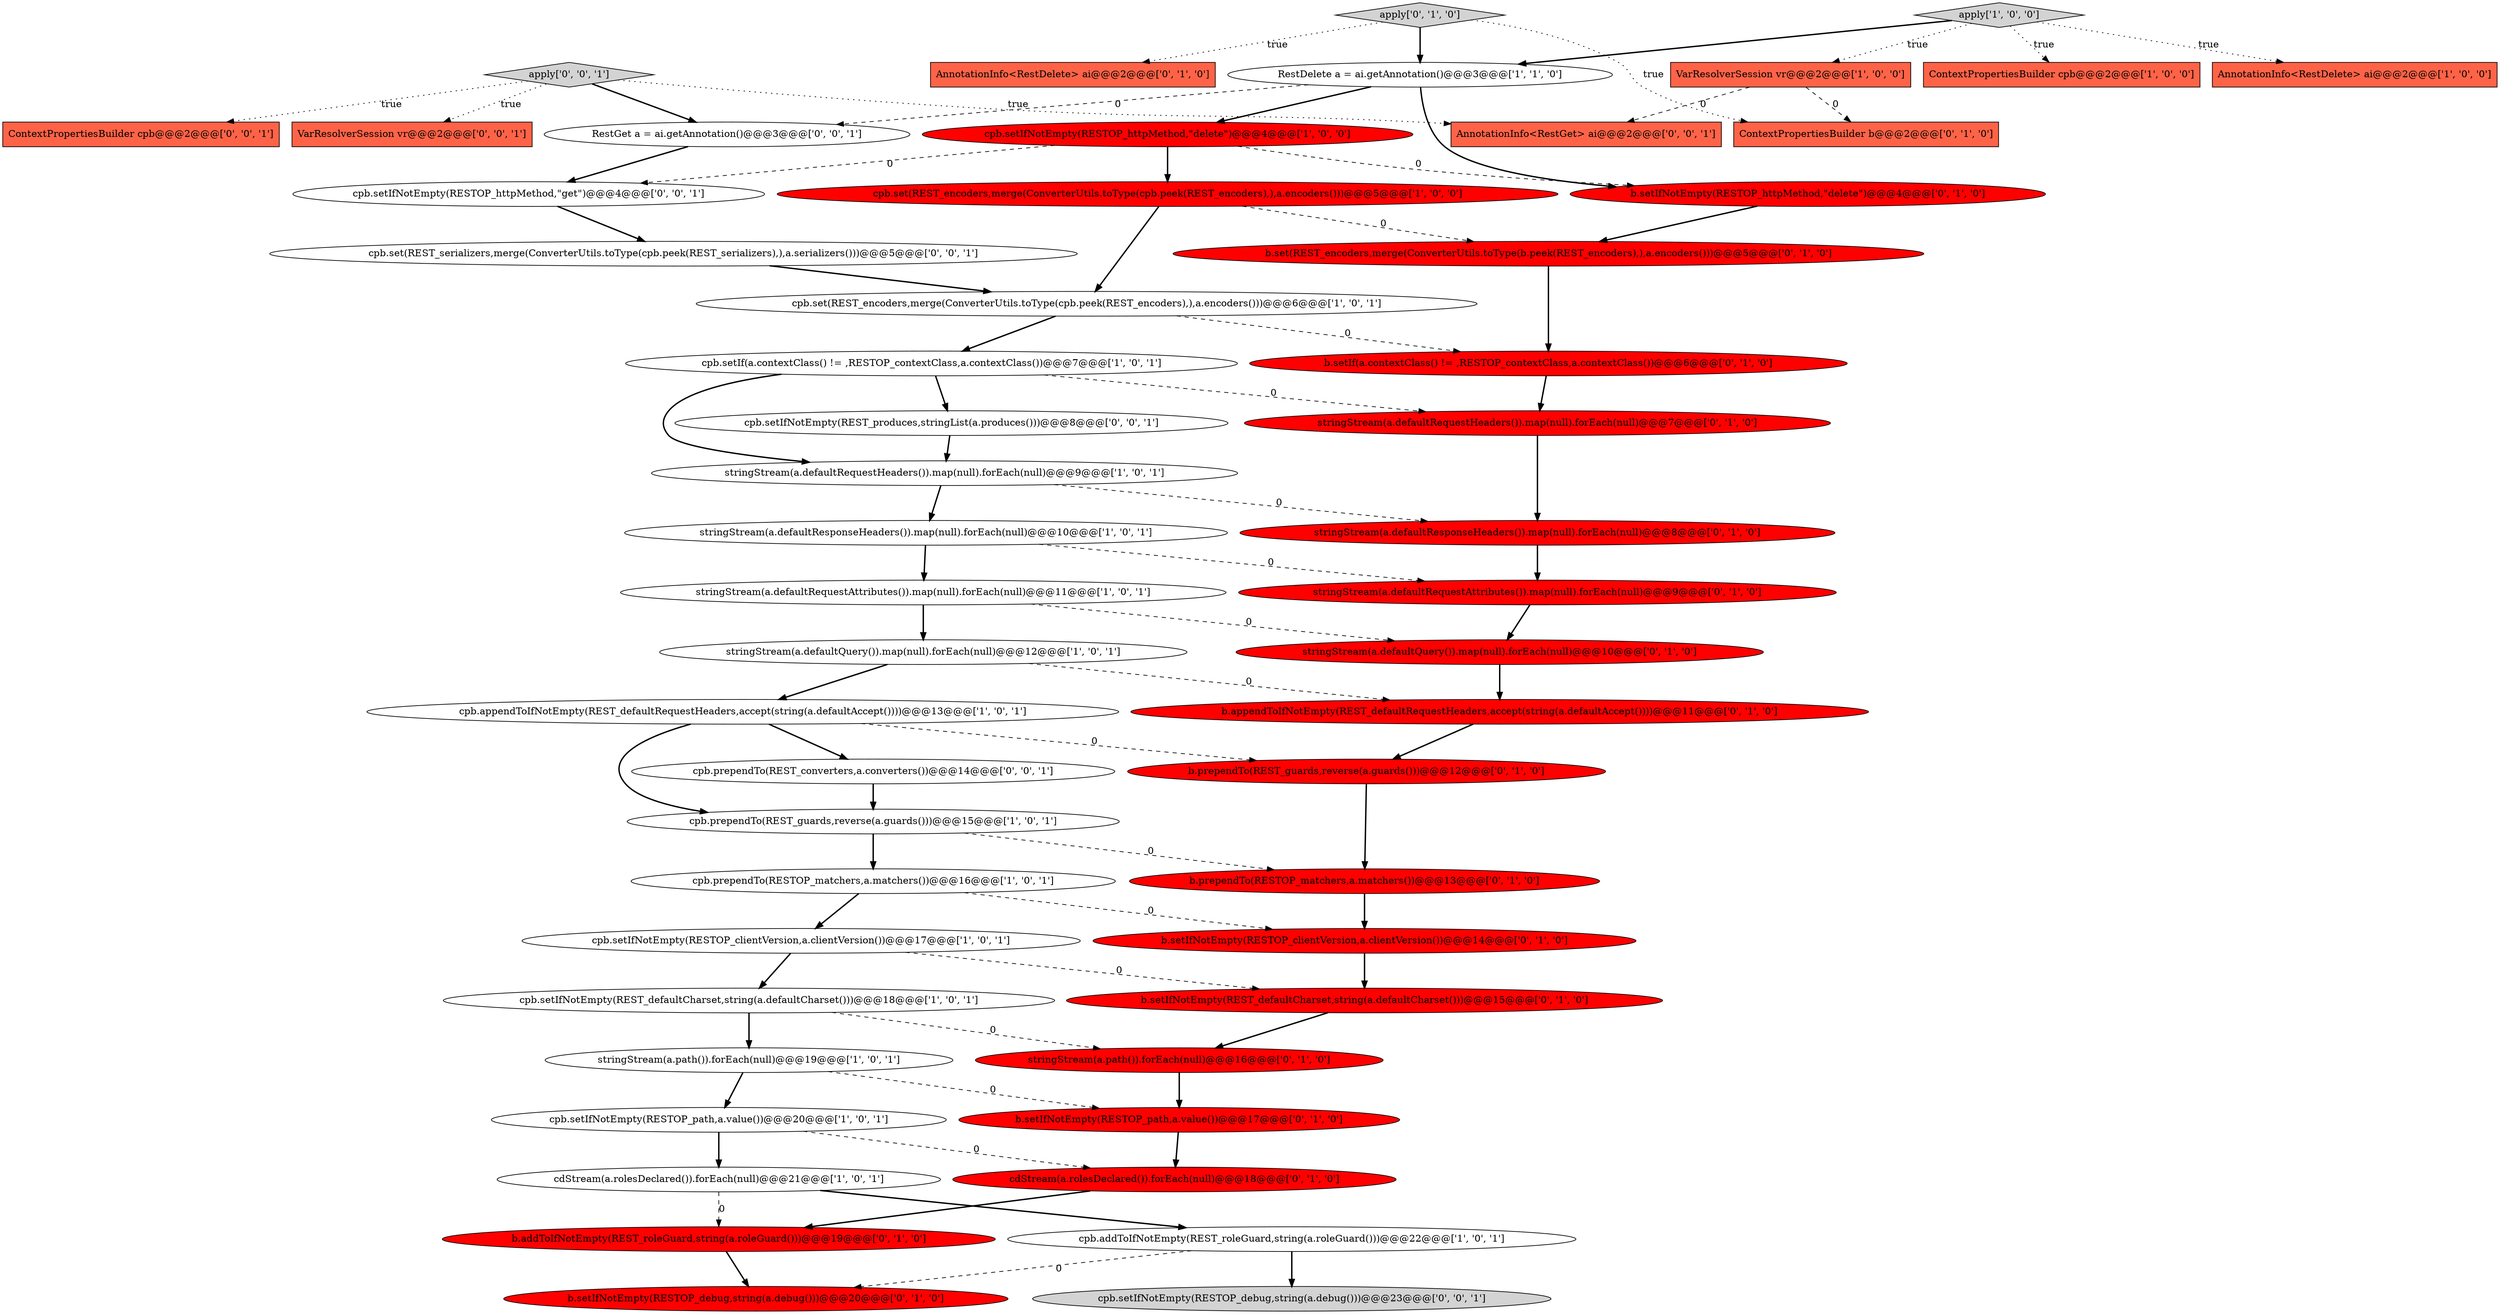 digraph {
45 [style = filled, label = "ContextPropertiesBuilder cpb@@@2@@@['0', '0', '1']", fillcolor = tomato, shape = box image = "AAA0AAABBB3BBB"];
0 [style = filled, label = "AnnotationInfo<RestDelete> ai@@@2@@@['1', '0', '0']", fillcolor = tomato, shape = box image = "AAA0AAABBB1BBB"];
10 [style = filled, label = "stringStream(a.path()).forEach(null)@@@19@@@['1', '0', '1']", fillcolor = white, shape = ellipse image = "AAA0AAABBB1BBB"];
38 [style = filled, label = "stringStream(a.path()).forEach(null)@@@16@@@['0', '1', '0']", fillcolor = red, shape = ellipse image = "AAA1AAABBB2BBB"];
48 [style = filled, label = "cpb.prependTo(REST_converters,a.converters())@@@14@@@['0', '0', '1']", fillcolor = white, shape = ellipse image = "AAA0AAABBB3BBB"];
25 [style = filled, label = "b.addToIfNotEmpty(REST_roleGuard,string(a.roleGuard()))@@@19@@@['0', '1', '0']", fillcolor = red, shape = ellipse image = "AAA1AAABBB2BBB"];
51 [style = filled, label = "cpb.setIfNotEmpty(RESTOP_debug,string(a.debug()))@@@23@@@['0', '0', '1']", fillcolor = lightgray, shape = ellipse image = "AAA0AAABBB3BBB"];
31 [style = filled, label = "b.setIfNotEmpty(RESTOP_httpMethod,\"delete\")@@@4@@@['0', '1', '0']", fillcolor = red, shape = ellipse image = "AAA1AAABBB2BBB"];
15 [style = filled, label = "stringStream(a.defaultRequestHeaders()).map(null).forEach(null)@@@9@@@['1', '0', '1']", fillcolor = white, shape = ellipse image = "AAA0AAABBB1BBB"];
18 [style = filled, label = "stringStream(a.defaultResponseHeaders()).map(null).forEach(null)@@@10@@@['1', '0', '1']", fillcolor = white, shape = ellipse image = "AAA0AAABBB1BBB"];
1 [style = filled, label = "cpb.prependTo(REST_guards,reverse(a.guards()))@@@15@@@['1', '0', '1']", fillcolor = white, shape = ellipse image = "AAA0AAABBB1BBB"];
37 [style = filled, label = "stringStream(a.defaultRequestAttributes()).map(null).forEach(null)@@@9@@@['0', '1', '0']", fillcolor = red, shape = ellipse image = "AAA1AAABBB2BBB"];
41 [style = filled, label = "b.setIfNotEmpty(RESTOP_debug,string(a.debug()))@@@20@@@['0', '1', '0']", fillcolor = red, shape = ellipse image = "AAA1AAABBB2BBB"];
44 [style = filled, label = "cpb.setIfNotEmpty(REST_produces,stringList(a.produces()))@@@8@@@['0', '0', '1']", fillcolor = white, shape = ellipse image = "AAA0AAABBB3BBB"];
29 [style = filled, label = "b.prependTo(REST_guards,reverse(a.guards()))@@@12@@@['0', '1', '0']", fillcolor = red, shape = ellipse image = "AAA1AAABBB2BBB"];
9 [style = filled, label = "cpb.appendToIfNotEmpty(REST_defaultRequestHeaders,accept(string(a.defaultAccept())))@@@13@@@['1', '0', '1']", fillcolor = white, shape = ellipse image = "AAA0AAABBB1BBB"];
30 [style = filled, label = "AnnotationInfo<RestDelete> ai@@@2@@@['0', '1', '0']", fillcolor = tomato, shape = box image = "AAA0AAABBB2BBB"];
43 [style = filled, label = "apply['0', '0', '1']", fillcolor = lightgray, shape = diamond image = "AAA0AAABBB3BBB"];
4 [style = filled, label = "cpb.setIfNotEmpty(RESTOP_clientVersion,a.clientVersion())@@@17@@@['1', '0', '1']", fillcolor = white, shape = ellipse image = "AAA0AAABBB1BBB"];
5 [style = filled, label = "RestDelete a = ai.getAnnotation()@@@3@@@['1', '1', '0']", fillcolor = white, shape = ellipse image = "AAA0AAABBB1BBB"];
35 [style = filled, label = "stringStream(a.defaultResponseHeaders()).map(null).forEach(null)@@@8@@@['0', '1', '0']", fillcolor = red, shape = ellipse image = "AAA1AAABBB2BBB"];
14 [style = filled, label = "cpb.setIf(a.contextClass() != ,RESTOP_contextClass,a.contextClass())@@@7@@@['1', '0', '1']", fillcolor = white, shape = ellipse image = "AAA0AAABBB1BBB"];
12 [style = filled, label = "ContextPropertiesBuilder cpb@@@2@@@['1', '0', '0']", fillcolor = tomato, shape = box image = "AAA0AAABBB1BBB"];
17 [style = filled, label = "VarResolverSession vr@@@2@@@['1', '0', '0']", fillcolor = tomato, shape = box image = "AAA1AAABBB1BBB"];
26 [style = filled, label = "b.setIf(a.contextClass() != ,RESTOP_contextClass,a.contextClass())@@@6@@@['0', '1', '0']", fillcolor = red, shape = ellipse image = "AAA1AAABBB2BBB"];
42 [style = filled, label = "cpb.setIfNotEmpty(RESTOP_httpMethod,\"get\")@@@4@@@['0', '0', '1']", fillcolor = white, shape = ellipse image = "AAA0AAABBB3BBB"];
47 [style = filled, label = "VarResolverSession vr@@@2@@@['0', '0', '1']", fillcolor = tomato, shape = box image = "AAA0AAABBB3BBB"];
50 [style = filled, label = "cpb.set(REST_serializers,merge(ConverterUtils.toType(cpb.peek(REST_serializers),),a.serializers()))@@@5@@@['0', '0', '1']", fillcolor = white, shape = ellipse image = "AAA0AAABBB3BBB"];
3 [style = filled, label = "cpb.prependTo(RESTOP_matchers,a.matchers())@@@16@@@['1', '0', '1']", fillcolor = white, shape = ellipse image = "AAA0AAABBB1BBB"];
2 [style = filled, label = "stringStream(a.defaultQuery()).map(null).forEach(null)@@@12@@@['1', '0', '1']", fillcolor = white, shape = ellipse image = "AAA0AAABBB1BBB"];
27 [style = filled, label = "apply['0', '1', '0']", fillcolor = lightgray, shape = diamond image = "AAA0AAABBB2BBB"];
13 [style = filled, label = "cpb.set(REST_encoders,merge(ConverterUtils.toType(cpb.peek(REST_encoders),),a.encoders()))@@@5@@@['1', '0', '0']", fillcolor = red, shape = ellipse image = "AAA1AAABBB1BBB"];
46 [style = filled, label = "RestGet a = ai.getAnnotation()@@@3@@@['0', '0', '1']", fillcolor = white, shape = ellipse image = "AAA0AAABBB3BBB"];
33 [style = filled, label = "stringStream(a.defaultQuery()).map(null).forEach(null)@@@10@@@['0', '1', '0']", fillcolor = red, shape = ellipse image = "AAA1AAABBB2BBB"];
6 [style = filled, label = "cpb.setIfNotEmpty(RESTOP_httpMethod,\"delete\")@@@4@@@['1', '0', '0']", fillcolor = red, shape = ellipse image = "AAA1AAABBB1BBB"];
28 [style = filled, label = "b.prependTo(RESTOP_matchers,a.matchers())@@@13@@@['0', '1', '0']", fillcolor = red, shape = ellipse image = "AAA1AAABBB2BBB"];
22 [style = filled, label = "b.setIfNotEmpty(RESTOP_clientVersion,a.clientVersion())@@@14@@@['0', '1', '0']", fillcolor = red, shape = ellipse image = "AAA1AAABBB2BBB"];
20 [style = filled, label = "cpb.set(REST_encoders,merge(ConverterUtils.toType(cpb.peek(REST_encoders),),a.encoders()))@@@6@@@['1', '0', '1']", fillcolor = white, shape = ellipse image = "AAA0AAABBB1BBB"];
21 [style = filled, label = "cpb.setIfNotEmpty(REST_defaultCharset,string(a.defaultCharset()))@@@18@@@['1', '0', '1']", fillcolor = white, shape = ellipse image = "AAA0AAABBB1BBB"];
19 [style = filled, label = "cdStream(a.rolesDeclared()).forEach(null)@@@21@@@['1', '0', '1']", fillcolor = white, shape = ellipse image = "AAA0AAABBB1BBB"];
40 [style = filled, label = "b.appendToIfNotEmpty(REST_defaultRequestHeaders,accept(string(a.defaultAccept())))@@@11@@@['0', '1', '0']", fillcolor = red, shape = ellipse image = "AAA1AAABBB2BBB"];
32 [style = filled, label = "ContextPropertiesBuilder b@@@2@@@['0', '1', '0']", fillcolor = tomato, shape = box image = "AAA1AAABBB2BBB"];
34 [style = filled, label = "cdStream(a.rolesDeclared()).forEach(null)@@@18@@@['0', '1', '0']", fillcolor = red, shape = ellipse image = "AAA1AAABBB2BBB"];
23 [style = filled, label = "stringStream(a.defaultRequestHeaders()).map(null).forEach(null)@@@7@@@['0', '1', '0']", fillcolor = red, shape = ellipse image = "AAA1AAABBB2BBB"];
49 [style = filled, label = "AnnotationInfo<RestGet> ai@@@2@@@['0', '0', '1']", fillcolor = tomato, shape = box image = "AAA0AAABBB3BBB"];
8 [style = filled, label = "apply['1', '0', '0']", fillcolor = lightgray, shape = diamond image = "AAA0AAABBB1BBB"];
11 [style = filled, label = "cpb.setIfNotEmpty(RESTOP_path,a.value())@@@20@@@['1', '0', '1']", fillcolor = white, shape = ellipse image = "AAA0AAABBB1BBB"];
16 [style = filled, label = "cpb.addToIfNotEmpty(REST_roleGuard,string(a.roleGuard()))@@@22@@@['1', '0', '1']", fillcolor = white, shape = ellipse image = "AAA0AAABBB1BBB"];
36 [style = filled, label = "b.set(REST_encoders,merge(ConverterUtils.toType(b.peek(REST_encoders),),a.encoders()))@@@5@@@['0', '1', '0']", fillcolor = red, shape = ellipse image = "AAA1AAABBB2BBB"];
24 [style = filled, label = "b.setIfNotEmpty(RESTOP_path,a.value())@@@17@@@['0', '1', '0']", fillcolor = red, shape = ellipse image = "AAA1AAABBB2BBB"];
39 [style = filled, label = "b.setIfNotEmpty(REST_defaultCharset,string(a.defaultCharset()))@@@15@@@['0', '1', '0']", fillcolor = red, shape = ellipse image = "AAA1AAABBB2BBB"];
7 [style = filled, label = "stringStream(a.defaultRequestAttributes()).map(null).forEach(null)@@@11@@@['1', '0', '1']", fillcolor = white, shape = ellipse image = "AAA0AAABBB1BBB"];
16->51 [style = bold, label=""];
46->42 [style = bold, label=""];
21->10 [style = bold, label=""];
27->32 [style = dotted, label="true"];
34->25 [style = bold, label=""];
42->50 [style = bold, label=""];
13->36 [style = dashed, label="0"];
38->24 [style = bold, label=""];
25->41 [style = bold, label=""];
11->34 [style = dashed, label="0"];
6->42 [style = dashed, label="0"];
8->17 [style = dotted, label="true"];
50->20 [style = bold, label=""];
1->3 [style = bold, label=""];
4->21 [style = bold, label=""];
44->15 [style = bold, label=""];
24->34 [style = bold, label=""];
31->36 [style = bold, label=""];
9->48 [style = bold, label=""];
17->32 [style = dashed, label="0"];
20->14 [style = bold, label=""];
6->31 [style = dashed, label="0"];
3->22 [style = dashed, label="0"];
4->39 [style = dashed, label="0"];
2->9 [style = bold, label=""];
36->26 [style = bold, label=""];
21->38 [style = dashed, label="0"];
11->19 [style = bold, label=""];
1->28 [style = dashed, label="0"];
17->49 [style = dashed, label="0"];
14->44 [style = bold, label=""];
15->18 [style = bold, label=""];
3->4 [style = bold, label=""];
43->46 [style = bold, label=""];
19->16 [style = bold, label=""];
23->35 [style = bold, label=""];
29->28 [style = bold, label=""];
15->35 [style = dashed, label="0"];
27->30 [style = dotted, label="true"];
16->41 [style = dashed, label="0"];
14->23 [style = dashed, label="0"];
33->40 [style = bold, label=""];
8->12 [style = dotted, label="true"];
5->6 [style = bold, label=""];
8->5 [style = bold, label=""];
5->31 [style = bold, label=""];
9->29 [style = dashed, label="0"];
35->37 [style = bold, label=""];
43->45 [style = dotted, label="true"];
5->46 [style = dashed, label="0"];
7->2 [style = bold, label=""];
6->13 [style = bold, label=""];
26->23 [style = bold, label=""];
18->37 [style = dashed, label="0"];
39->38 [style = bold, label=""];
22->39 [style = bold, label=""];
43->49 [style = dotted, label="true"];
14->15 [style = bold, label=""];
13->20 [style = bold, label=""];
8->0 [style = dotted, label="true"];
7->33 [style = dashed, label="0"];
43->47 [style = dotted, label="true"];
27->5 [style = bold, label=""];
2->40 [style = dashed, label="0"];
19->25 [style = dashed, label="0"];
18->7 [style = bold, label=""];
9->1 [style = bold, label=""];
37->33 [style = bold, label=""];
48->1 [style = bold, label=""];
10->24 [style = dashed, label="0"];
28->22 [style = bold, label=""];
40->29 [style = bold, label=""];
20->26 [style = dashed, label="0"];
10->11 [style = bold, label=""];
}
